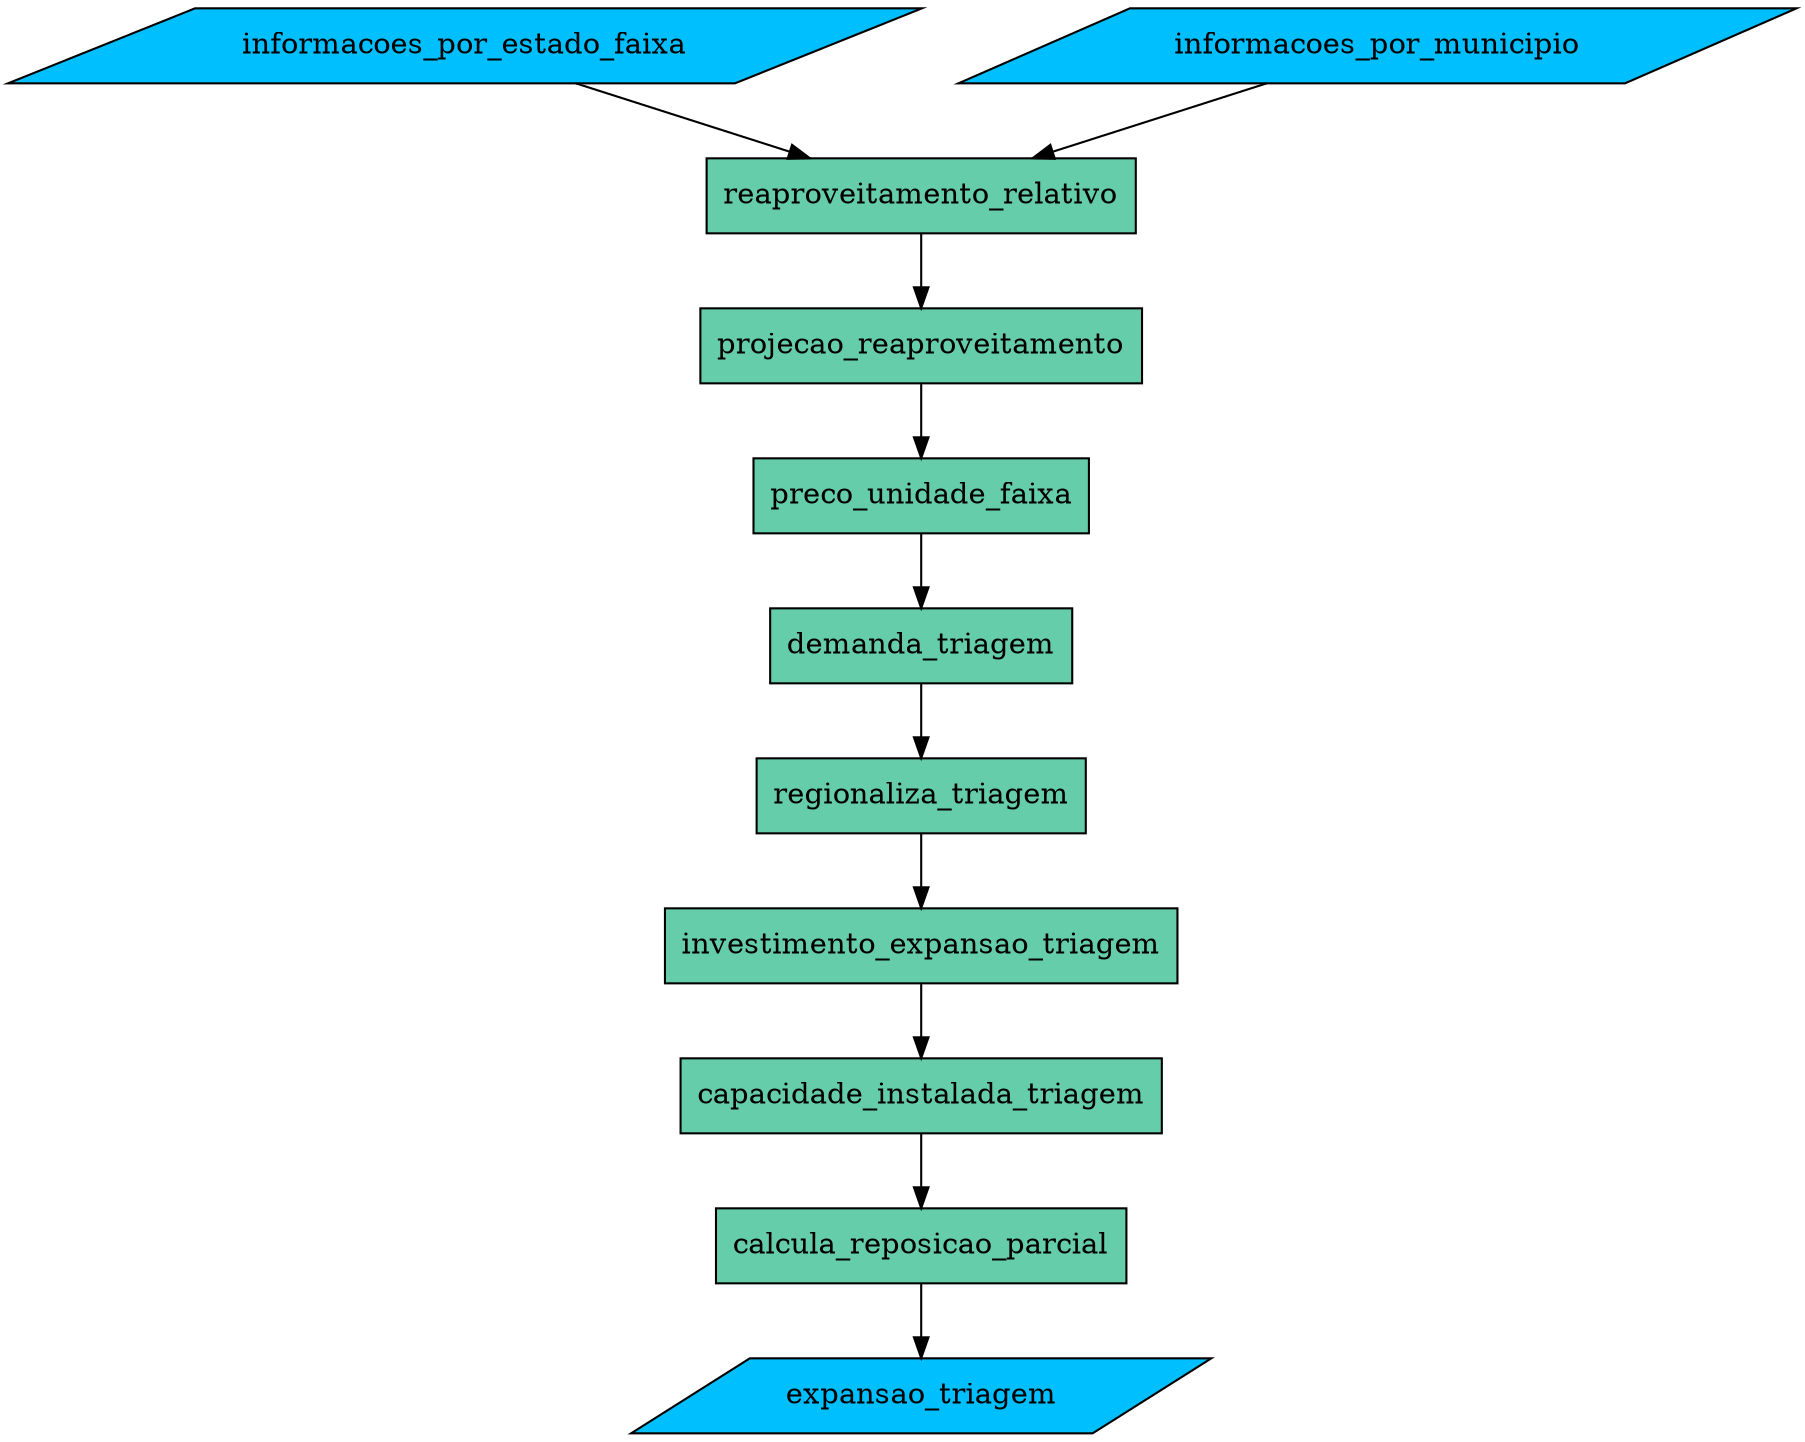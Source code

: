digraph Residuo {
    fontname = "Segoe UI"
    node [shape=box, style=filled, fillcolor=aquamarine3]
    // condition [shape=diamond fillcolor=antiquewhite1 label="É censo?"
    informacoes_por_estado_faixa, informacoes_por_municipio, expansao_triagem [shape=parallelogram fillcolor=deepskyblue]
    informacoes_por_municipio -> reaproveitamento_relativo
    informacoes_por_estado_faixa -> reaproveitamento_relativo
    -> projecao_reaproveitamento
    -> preco_unidade_faixa
    -> demanda_triagem
    -> regionaliza_triagem
    -> investimento_expansao_triagem
    -> capacidade_instalada_triagem
    -> calcula_reposicao_parcial
    -> expansao_triagem
}